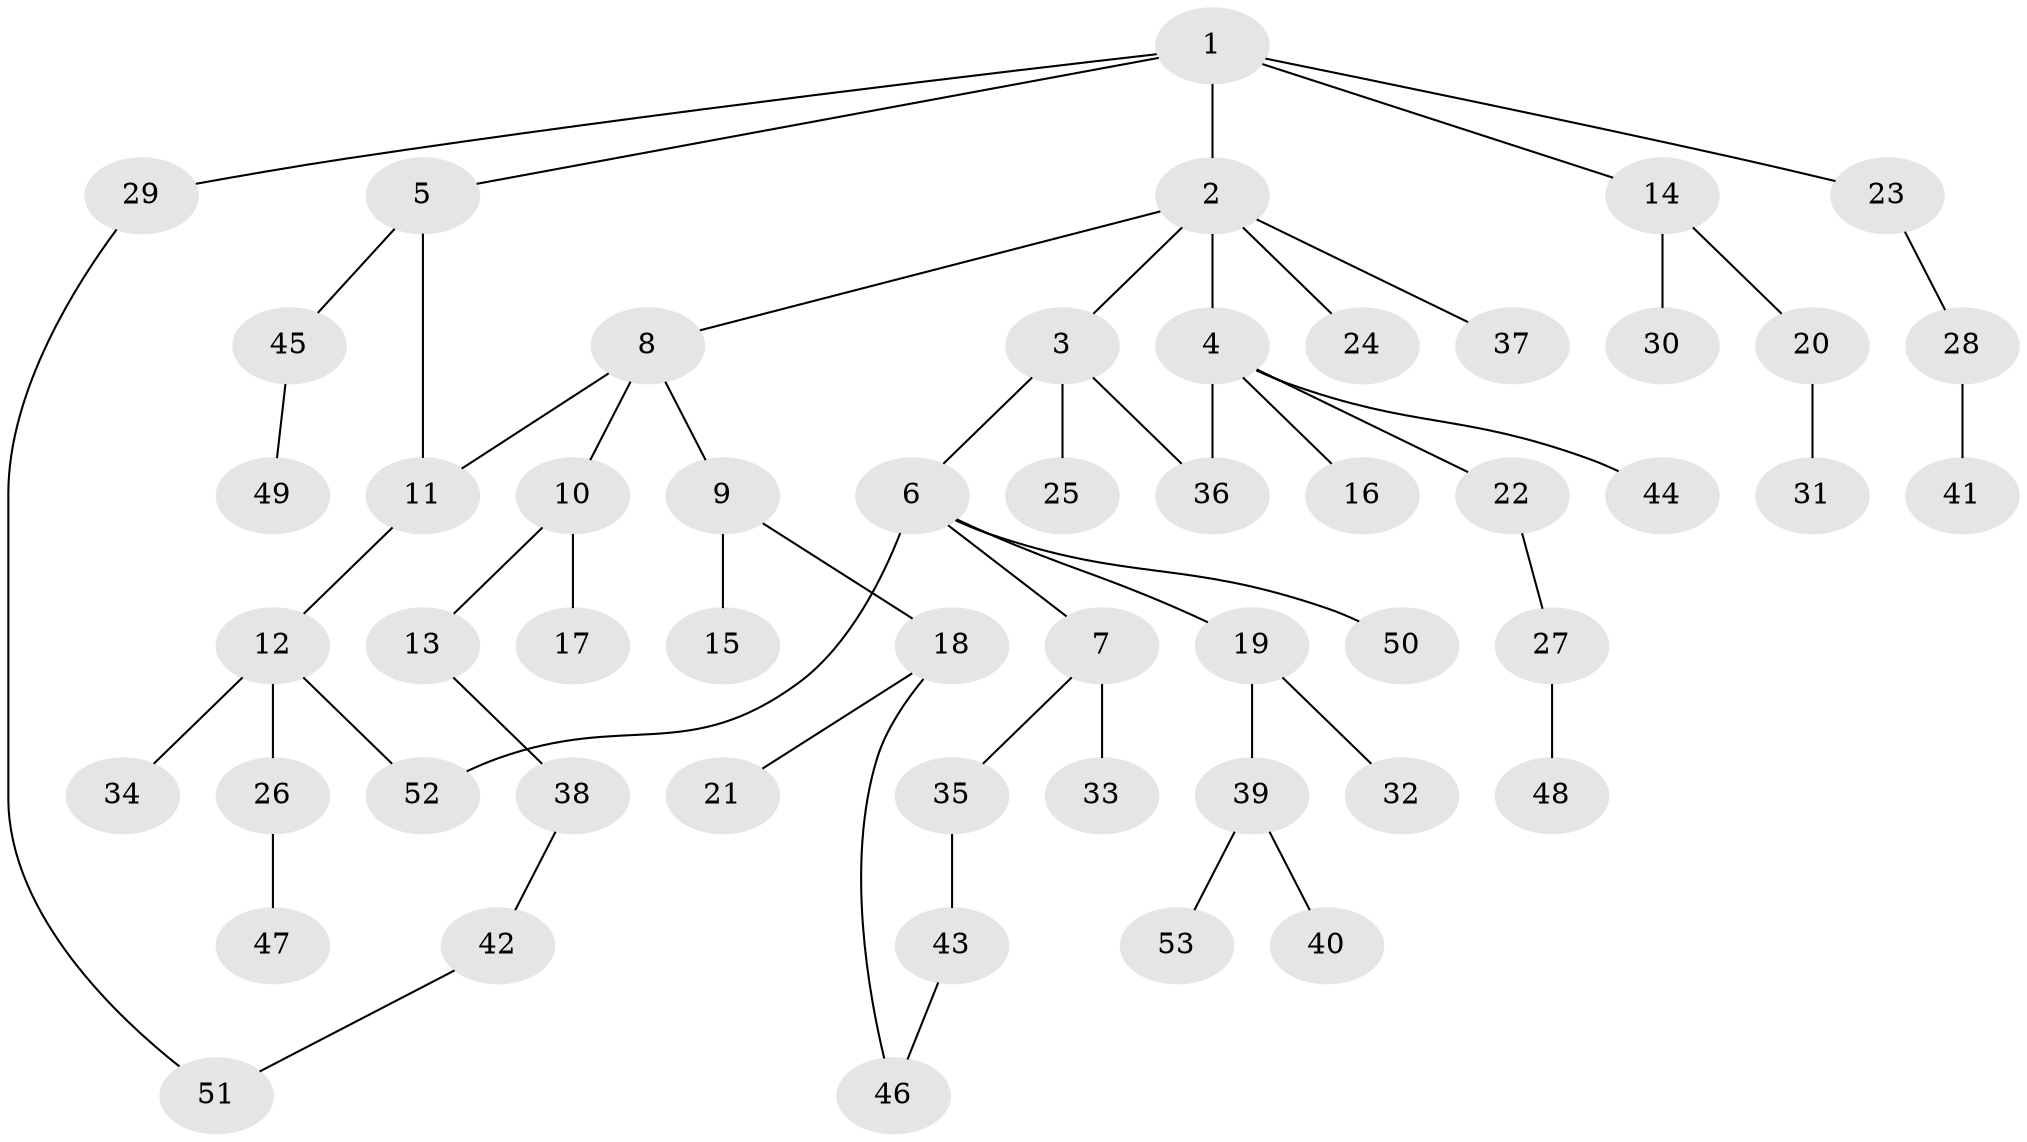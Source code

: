 // Generated by graph-tools (version 1.1) at 2025/34/03/09/25 02:34:10]
// undirected, 53 vertices, 57 edges
graph export_dot {
graph [start="1"]
  node [color=gray90,style=filled];
  1;
  2;
  3;
  4;
  5;
  6;
  7;
  8;
  9;
  10;
  11;
  12;
  13;
  14;
  15;
  16;
  17;
  18;
  19;
  20;
  21;
  22;
  23;
  24;
  25;
  26;
  27;
  28;
  29;
  30;
  31;
  32;
  33;
  34;
  35;
  36;
  37;
  38;
  39;
  40;
  41;
  42;
  43;
  44;
  45;
  46;
  47;
  48;
  49;
  50;
  51;
  52;
  53;
  1 -- 2;
  1 -- 5;
  1 -- 14;
  1 -- 23;
  1 -- 29;
  2 -- 3;
  2 -- 4;
  2 -- 8;
  2 -- 24;
  2 -- 37;
  3 -- 6;
  3 -- 25;
  3 -- 36;
  4 -- 16;
  4 -- 22;
  4 -- 36;
  4 -- 44;
  5 -- 45;
  5 -- 11;
  6 -- 7;
  6 -- 19;
  6 -- 50;
  6 -- 52;
  7 -- 33;
  7 -- 35;
  8 -- 9;
  8 -- 10;
  8 -- 11;
  9 -- 15;
  9 -- 18;
  10 -- 13;
  10 -- 17;
  11 -- 12;
  12 -- 26;
  12 -- 34;
  12 -- 52;
  13 -- 38;
  14 -- 20;
  14 -- 30;
  18 -- 21;
  18 -- 46;
  19 -- 32;
  19 -- 39;
  20 -- 31;
  22 -- 27;
  23 -- 28;
  26 -- 47;
  27 -- 48;
  28 -- 41;
  29 -- 51;
  35 -- 43;
  38 -- 42;
  39 -- 40;
  39 -- 53;
  42 -- 51;
  43 -- 46;
  45 -- 49;
}

